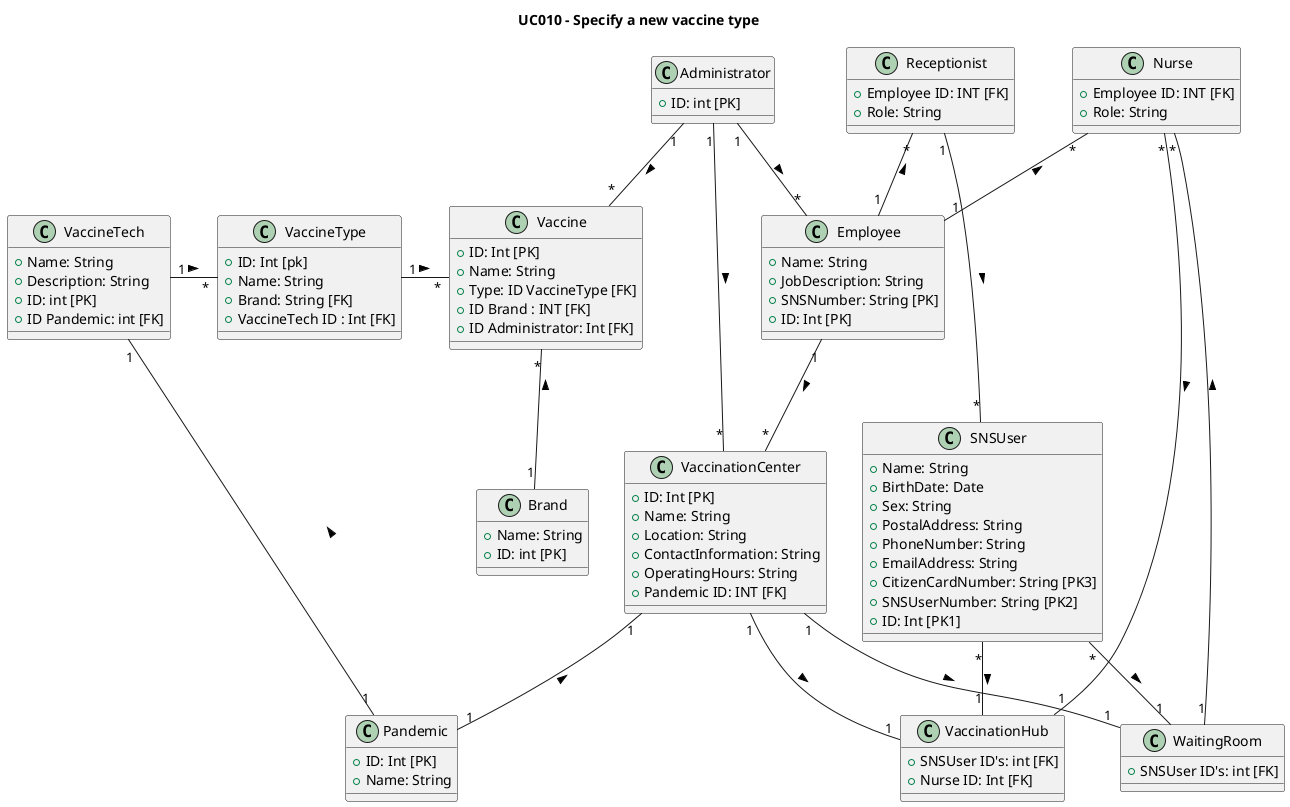 @startuml
title UC010 - Specify a new vaccine type




class VaccineTech{
    +Name: String
    +Description: String
    +ID: int [PK]
    +ID Pandemic: int [FK]

}

class Brand {
    +Name: String
    +ID: int [PK]
}

class Administrator {
    +ID: int [PK]
}

class Vaccine {
    +ID: Int [PK]
    +Name: String
    +Type: ID VaccineType [FK]
    +ID Brand : INT [FK]
    +ID Administrator: Int [FK]
}

class VaccineType {
     +ID: Int [pk]
     +Name: String
     +Brand: String [FK]
     +VaccineTech ID : Int [FK]
}

class VaccinationCenter {
    +ID: Int [PK]
    +Name: String
    +Location: String
    +ContactInformation: String
    +OperatingHours: String
    +Pandemic ID: INT [FK]
}

class Pandemic {
    +ID: Int [PK]
    +Name: String
}

class Employee {
    +Name: String
    +JobDescription: String
    +SNSNumber: String [PK]
    +ID: Int [PK]
}

class Receptionist {
    +Employee ID: INT [FK]
    +Role: String
}

class SNSUser {
    +Name: String
    +BirthDate: Date
    +Sex: String
    +PostalAddress: String
    +PhoneNumber: String
    +EmailAddress: String
    +CitizenCardNumber: String [PK3]
    +SNSUserNumber: String [PK2]
    +ID: Int [PK1]
}

class WaitingRoom{
    +SNSUser ID's: int [FK]
}

class VaccinationHub{
    +SNSUser ID's: int [FK]
    +Nurse ID: Int [FK]
}

class Nurse{
     +Employee ID: INT [FK]
     +Role: String
}

' Relationships
VaccinationCenter "1" -- "1" VaccinationHub: >
VaccinationCenter "1" -- "1" WaitingRoom: >
Nurse "*" -- "1" VaccinationHub :  >
Nurse "*" -- "1" Employee :  <
Nurse "*" -- "1" WaitingRoom :  <
SNSUser "*" -- "1" VaccinationHub :  >
SNSUser "*" -- "1" WaitingRoom :  >
Receptionist "*" -- "1" Employee :  <
Receptionist "1" -- "*" SNSUser :  >
Administrator "1" -- "  *" Employee : >
Employee "1" -- "*" VaccinationCenter :  >
Administrator "1" -- "*" VaccinationCenter :  >
VaccineTech "1" -- "1" Pandemic :  <
VaccinationCenter "1" -- "1" Pandemic :  <
Administrator "1" -- "*" Vaccine :  >
Vaccine "*" -- "1" Brand :  <
VaccineTech "1   "-"    *" VaccineType : >
VaccineType "1   "-"    *"Vaccine : >

@enduml